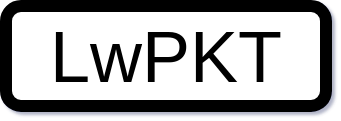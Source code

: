 <mxfile version="12.3.2" type="device" pages="1"><diagram id="I-N_G4gh3ujyhIfbbh0O" name="Page-1"><mxGraphModel dx="1088" dy="968" grid="1" gridSize="5" guides="1" tooltips="1" connect="1" arrows="1" fold="1" page="1" pageScale="1" pageWidth="850" pageHeight="1100" math="0" shadow="1"><root><mxCell id="0"/><mxCell id="1" parent="0"/><mxCell id="f4Z1oJmGKWUpdLIpKA-w-1" value="LwPKT" style="rounded=1;whiteSpace=wrap;html=1;strokeWidth=6;fontSize=36;shadow=0;" vertex="1" parent="1"><mxGeometry x="345" y="245" width="160" height="50" as="geometry"/></mxCell></root></mxGraphModel></diagram></mxfile>